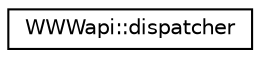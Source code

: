 digraph "Graphical Class Hierarchy"
{
 // INTERACTIVE_SVG=YES
 // LATEX_PDF_SIZE
  edge [fontname="Helvetica",fontsize="10",labelfontname="Helvetica",labelfontsize="10"];
  node [fontname="Helvetica",fontsize="10",shape=record];
  rankdir="LR";
  Node0 [label="WWWapi::dispatcher",height=0.2,width=0.4,color="black", fillcolor="white", style="filled",URL="$structWWWapi_1_1dispatcher.html",tooltip=" "];
}
